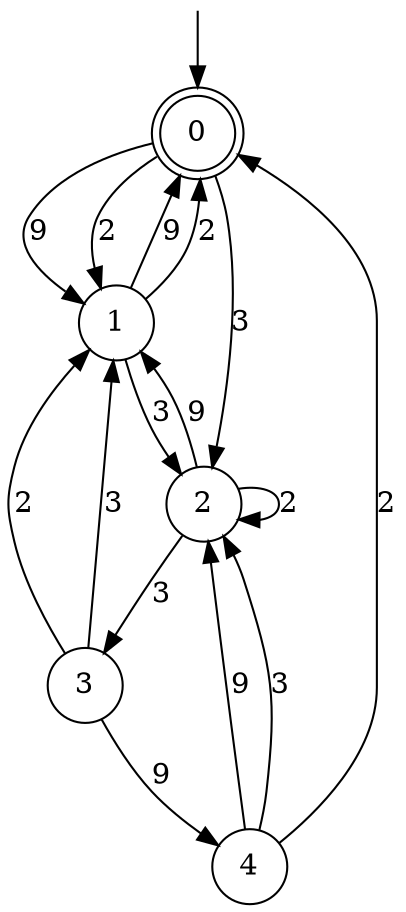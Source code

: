 digraph g {

	s0 [shape="doublecircle" label="0"];
	s1 [shape="circle" label="1"];
	s2 [shape="circle" label="2"];
	s3 [shape="circle" label="3"];
	s4 [shape="circle" label="4"];
	s0 -> s1 [label="9"];
	s0 -> s1 [label="2"];
	s0 -> s2 [label="3"];
	s1 -> s0 [label="9"];
	s1 -> s0 [label="2"];
	s1 -> s2 [label="3"];
	s2 -> s1 [label="9"];
	s2 -> s2 [label="2"];
	s2 -> s3 [label="3"];
	s3 -> s4 [label="9"];
	s3 -> s1 [label="2"];
	s3 -> s1 [label="3"];
	s4 -> s2 [label="9"];
	s4 -> s0 [label="2"];
	s4 -> s2 [label="3"];

__start0 [label="" shape="none" width="0" height="0"];
__start0 -> s0;

}

